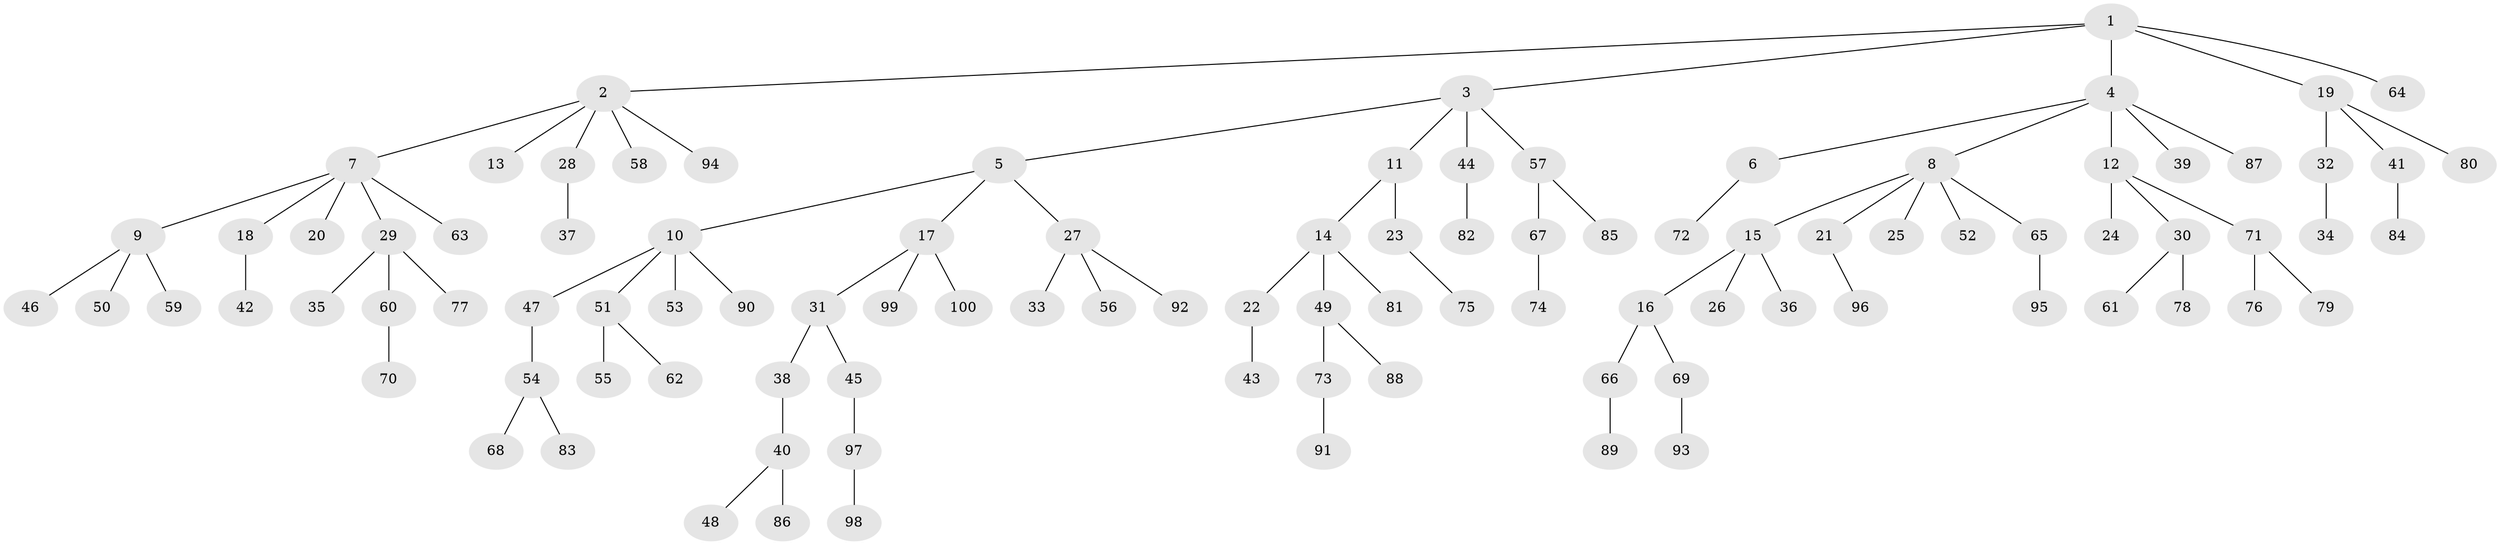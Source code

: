 // coarse degree distribution, {5: 0.05714285714285714, 4: 0.05714285714285714, 3: 0.17142857142857143, 6: 0.014285714285714285, 2: 0.15714285714285714, 1: 0.5428571428571428}
// Generated by graph-tools (version 1.1) at 2025/37/03/04/25 23:37:21]
// undirected, 100 vertices, 99 edges
graph export_dot {
  node [color=gray90,style=filled];
  1;
  2;
  3;
  4;
  5;
  6;
  7;
  8;
  9;
  10;
  11;
  12;
  13;
  14;
  15;
  16;
  17;
  18;
  19;
  20;
  21;
  22;
  23;
  24;
  25;
  26;
  27;
  28;
  29;
  30;
  31;
  32;
  33;
  34;
  35;
  36;
  37;
  38;
  39;
  40;
  41;
  42;
  43;
  44;
  45;
  46;
  47;
  48;
  49;
  50;
  51;
  52;
  53;
  54;
  55;
  56;
  57;
  58;
  59;
  60;
  61;
  62;
  63;
  64;
  65;
  66;
  67;
  68;
  69;
  70;
  71;
  72;
  73;
  74;
  75;
  76;
  77;
  78;
  79;
  80;
  81;
  82;
  83;
  84;
  85;
  86;
  87;
  88;
  89;
  90;
  91;
  92;
  93;
  94;
  95;
  96;
  97;
  98;
  99;
  100;
  1 -- 2;
  1 -- 3;
  1 -- 4;
  1 -- 19;
  1 -- 64;
  2 -- 7;
  2 -- 13;
  2 -- 28;
  2 -- 58;
  2 -- 94;
  3 -- 5;
  3 -- 11;
  3 -- 44;
  3 -- 57;
  4 -- 6;
  4 -- 8;
  4 -- 12;
  4 -- 39;
  4 -- 87;
  5 -- 10;
  5 -- 17;
  5 -- 27;
  6 -- 72;
  7 -- 9;
  7 -- 18;
  7 -- 20;
  7 -- 29;
  7 -- 63;
  8 -- 15;
  8 -- 21;
  8 -- 25;
  8 -- 52;
  8 -- 65;
  9 -- 46;
  9 -- 50;
  9 -- 59;
  10 -- 47;
  10 -- 51;
  10 -- 53;
  10 -- 90;
  11 -- 14;
  11 -- 23;
  12 -- 24;
  12 -- 30;
  12 -- 71;
  14 -- 22;
  14 -- 49;
  14 -- 81;
  15 -- 16;
  15 -- 26;
  15 -- 36;
  16 -- 66;
  16 -- 69;
  17 -- 31;
  17 -- 99;
  17 -- 100;
  18 -- 42;
  19 -- 32;
  19 -- 41;
  19 -- 80;
  21 -- 96;
  22 -- 43;
  23 -- 75;
  27 -- 33;
  27 -- 56;
  27 -- 92;
  28 -- 37;
  29 -- 35;
  29 -- 60;
  29 -- 77;
  30 -- 61;
  30 -- 78;
  31 -- 38;
  31 -- 45;
  32 -- 34;
  38 -- 40;
  40 -- 48;
  40 -- 86;
  41 -- 84;
  44 -- 82;
  45 -- 97;
  47 -- 54;
  49 -- 73;
  49 -- 88;
  51 -- 55;
  51 -- 62;
  54 -- 68;
  54 -- 83;
  57 -- 67;
  57 -- 85;
  60 -- 70;
  65 -- 95;
  66 -- 89;
  67 -- 74;
  69 -- 93;
  71 -- 76;
  71 -- 79;
  73 -- 91;
  97 -- 98;
}
